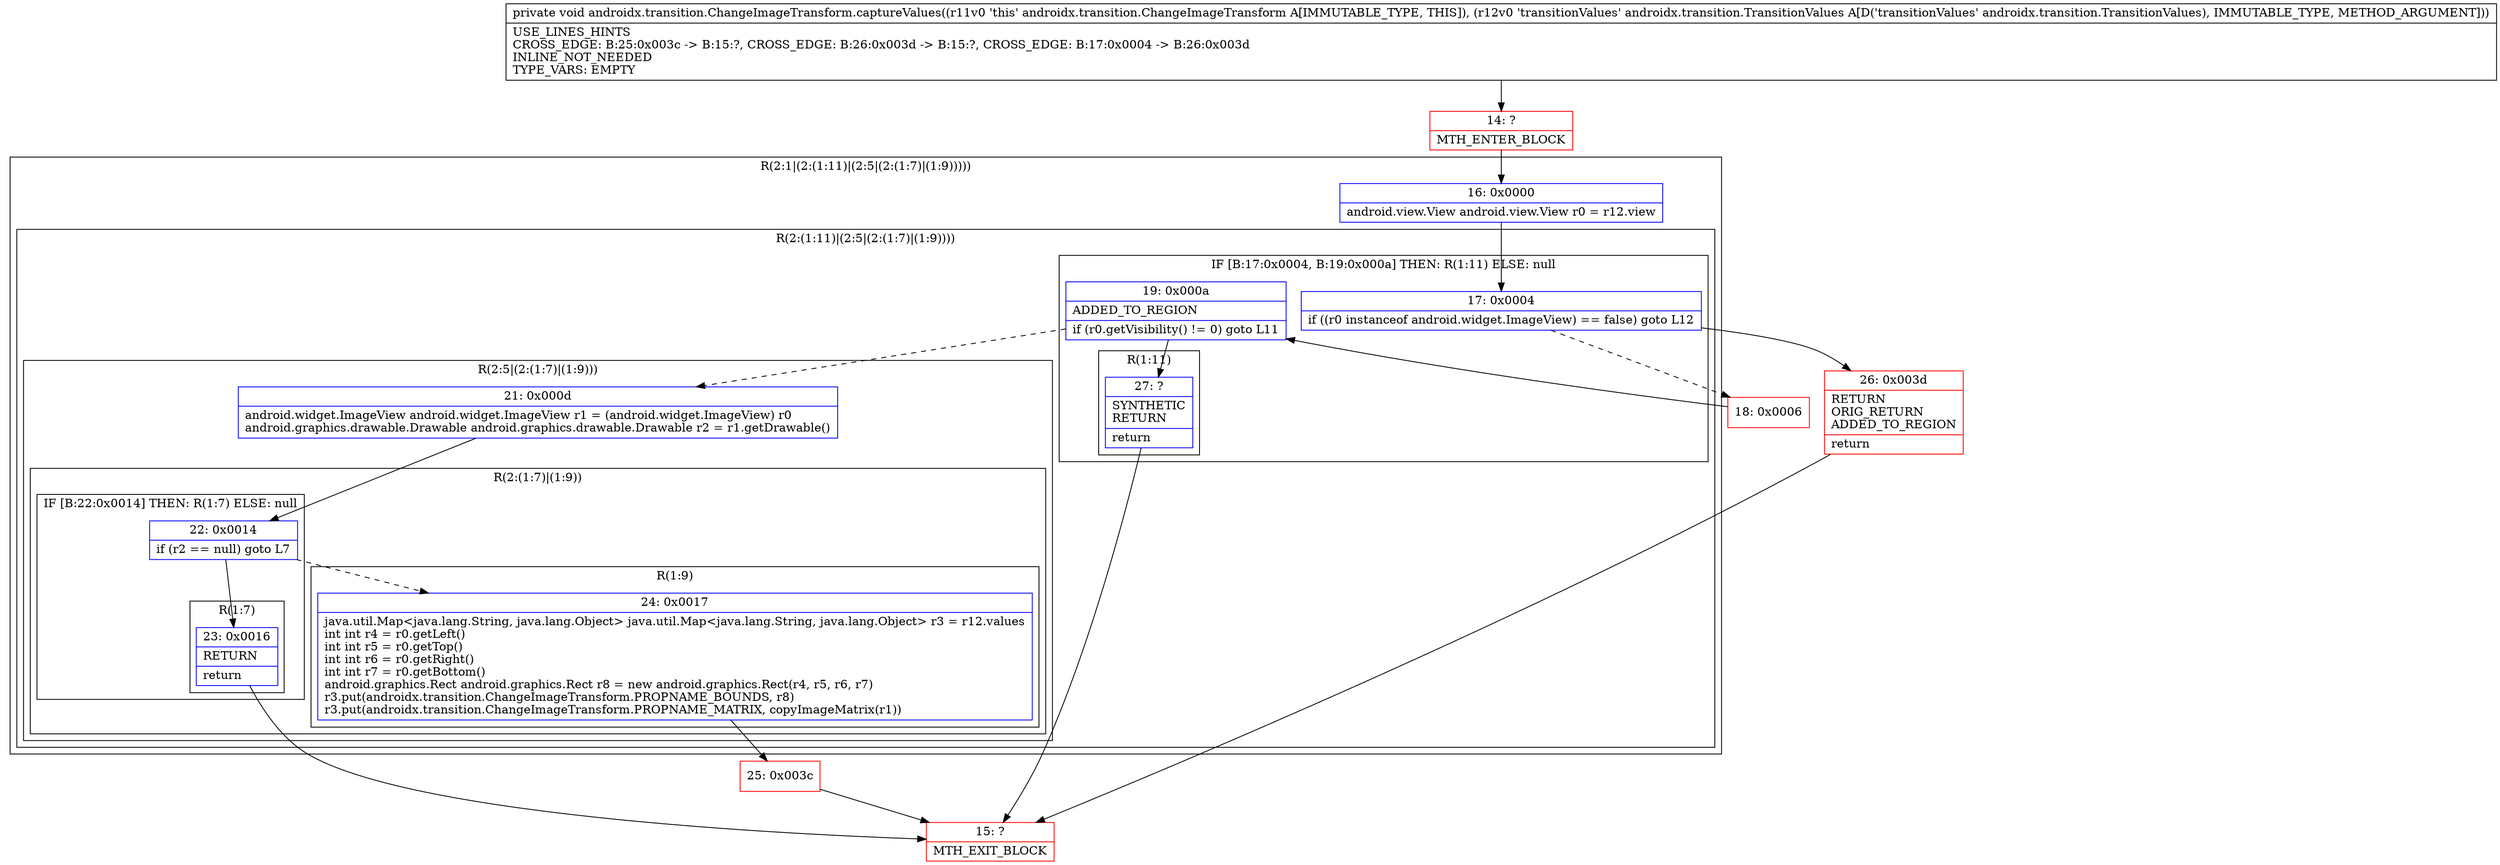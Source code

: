digraph "CFG forandroidx.transition.ChangeImageTransform.captureValues(Landroidx\/transition\/TransitionValues;)V" {
subgraph cluster_Region_506200805 {
label = "R(2:1|(2:(1:11)|(2:5|(2:(1:7)|(1:9)))))";
node [shape=record,color=blue];
Node_16 [shape=record,label="{16\:\ 0x0000|android.view.View android.view.View r0 = r12.view\l}"];
subgraph cluster_Region_2120168295 {
label = "R(2:(1:11)|(2:5|(2:(1:7)|(1:9))))";
node [shape=record,color=blue];
subgraph cluster_IfRegion_1046238296 {
label = "IF [B:17:0x0004, B:19:0x000a] THEN: R(1:11) ELSE: null";
node [shape=record,color=blue];
Node_17 [shape=record,label="{17\:\ 0x0004|if ((r0 instanceof android.widget.ImageView) == false) goto L12\l}"];
Node_19 [shape=record,label="{19\:\ 0x000a|ADDED_TO_REGION\l|if (r0.getVisibility() != 0) goto L11\l}"];
subgraph cluster_Region_3302934 {
label = "R(1:11)";
node [shape=record,color=blue];
Node_27 [shape=record,label="{27\:\ ?|SYNTHETIC\lRETURN\l|return\l}"];
}
}
subgraph cluster_Region_970352049 {
label = "R(2:5|(2:(1:7)|(1:9)))";
node [shape=record,color=blue];
Node_21 [shape=record,label="{21\:\ 0x000d|android.widget.ImageView android.widget.ImageView r1 = (android.widget.ImageView) r0\landroid.graphics.drawable.Drawable android.graphics.drawable.Drawable r2 = r1.getDrawable()\l}"];
subgraph cluster_Region_1954819961 {
label = "R(2:(1:7)|(1:9))";
node [shape=record,color=blue];
subgraph cluster_IfRegion_1590385603 {
label = "IF [B:22:0x0014] THEN: R(1:7) ELSE: null";
node [shape=record,color=blue];
Node_22 [shape=record,label="{22\:\ 0x0014|if (r2 == null) goto L7\l}"];
subgraph cluster_Region_1105191211 {
label = "R(1:7)";
node [shape=record,color=blue];
Node_23 [shape=record,label="{23\:\ 0x0016|RETURN\l|return\l}"];
}
}
subgraph cluster_Region_546197021 {
label = "R(1:9)";
node [shape=record,color=blue];
Node_24 [shape=record,label="{24\:\ 0x0017|java.util.Map\<java.lang.String, java.lang.Object\> java.util.Map\<java.lang.String, java.lang.Object\> r3 = r12.values\lint int r4 = r0.getLeft()\lint int r5 = r0.getTop()\lint int r6 = r0.getRight()\lint int r7 = r0.getBottom()\landroid.graphics.Rect android.graphics.Rect r8 = new android.graphics.Rect(r4, r5, r6, r7)\lr3.put(androidx.transition.ChangeImageTransform.PROPNAME_BOUNDS, r8)\lr3.put(androidx.transition.ChangeImageTransform.PROPNAME_MATRIX, copyImageMatrix(r1))\l}"];
}
}
}
}
}
Node_14 [shape=record,color=red,label="{14\:\ ?|MTH_ENTER_BLOCK\l}"];
Node_18 [shape=record,color=red,label="{18\:\ 0x0006}"];
Node_15 [shape=record,color=red,label="{15\:\ ?|MTH_EXIT_BLOCK\l}"];
Node_25 [shape=record,color=red,label="{25\:\ 0x003c}"];
Node_26 [shape=record,color=red,label="{26\:\ 0x003d|RETURN\lORIG_RETURN\lADDED_TO_REGION\l|return\l}"];
MethodNode[shape=record,label="{private void androidx.transition.ChangeImageTransform.captureValues((r11v0 'this' androidx.transition.ChangeImageTransform A[IMMUTABLE_TYPE, THIS]), (r12v0 'transitionValues' androidx.transition.TransitionValues A[D('transitionValues' androidx.transition.TransitionValues), IMMUTABLE_TYPE, METHOD_ARGUMENT]))  | USE_LINES_HINTS\lCROSS_EDGE: B:25:0x003c \-\> B:15:?, CROSS_EDGE: B:26:0x003d \-\> B:15:?, CROSS_EDGE: B:17:0x0004 \-\> B:26:0x003d\lINLINE_NOT_NEEDED\lTYPE_VARS: EMPTY\l}"];
MethodNode -> Node_14;Node_16 -> Node_17;
Node_17 -> Node_18[style=dashed];
Node_17 -> Node_26;
Node_19 -> Node_21[style=dashed];
Node_19 -> Node_27;
Node_27 -> Node_15;
Node_21 -> Node_22;
Node_22 -> Node_23;
Node_22 -> Node_24[style=dashed];
Node_23 -> Node_15;
Node_24 -> Node_25;
Node_14 -> Node_16;
Node_18 -> Node_19;
Node_25 -> Node_15;
Node_26 -> Node_15;
}


